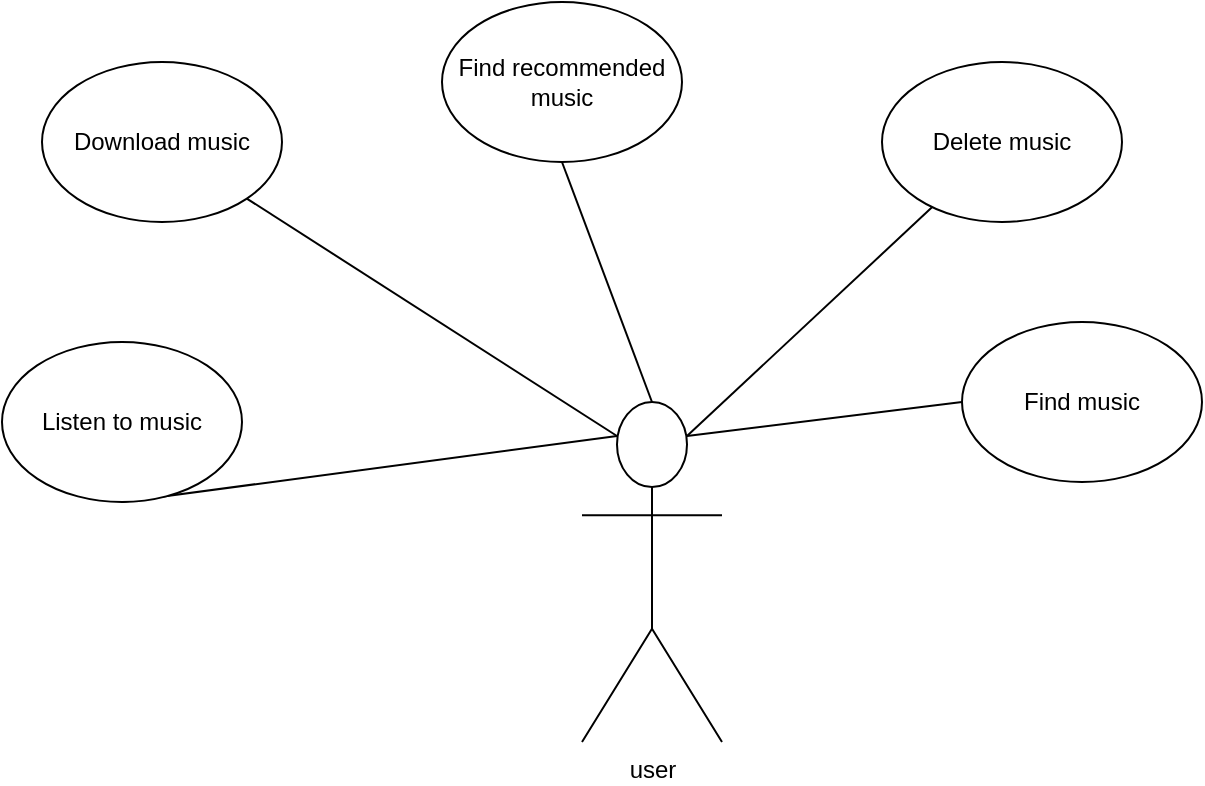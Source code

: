 <mxfile version="21.0.6" type="device"><diagram name="Page-1" id="e7e014a7-5840-1c2e-5031-d8a46d1fe8dd"><mxGraphModel dx="1050" dy="581" grid="1" gridSize="10" guides="1" tooltips="1" connect="1" arrows="1" fold="1" page="1" pageScale="1" pageWidth="1169" pageHeight="826" background="none" math="0" shadow="0"><root><mxCell id="0"/><mxCell id="1" parent="0"/><mxCell id="o2vA3dgnzIPdGuaSR66y-41" value="user" style="shape=umlActor;verticalLabelPosition=bottom;verticalAlign=top;html=1;outlineConnect=0;" parent="1" vertex="1"><mxGeometry x="470" y="350" width="70" height="170" as="geometry"/></mxCell><mxCell id="KBo0RnMSGEUdzfvzI1WN-1" value="" style="endArrow=none;html=1;rounded=0;exitX=0.75;exitY=0.1;exitDx=0;exitDy=0;exitPerimeter=0;" parent="1" source="o2vA3dgnzIPdGuaSR66y-41" target="KBo0RnMSGEUdzfvzI1WN-2" edge="1"><mxGeometry width="50" height="50" relative="1" as="geometry"><mxPoint x="547.426" y="251.716" as="sourcePoint"/><mxPoint x="610" y="120" as="targetPoint"/></mxGeometry></mxCell><mxCell id="KBo0RnMSGEUdzfvzI1WN-2" value="Delete music" style="ellipse;whiteSpace=wrap;html=1;" parent="1" vertex="1"><mxGeometry x="620" y="180" width="120" height="80" as="geometry"/></mxCell><mxCell id="KBo0RnMSGEUdzfvzI1WN-3" value="" style="endArrow=none;html=1;rounded=0;exitX=0.25;exitY=0.1;exitDx=0;exitDy=0;entryX=1;entryY=1;entryDx=0;entryDy=0;exitPerimeter=0;" parent="1" source="o2vA3dgnzIPdGuaSR66y-41" target="KBo0RnMSGEUdzfvzI1WN-4" edge="1"><mxGeometry width="50" height="50" relative="1" as="geometry"><mxPoint x="445" y="280" as="sourcePoint"/><mxPoint x="470" y="110" as="targetPoint"/></mxGeometry></mxCell><mxCell id="KBo0RnMSGEUdzfvzI1WN-4" value="Download music" style="ellipse;whiteSpace=wrap;html=1;" parent="1" vertex="1"><mxGeometry x="200" y="180" width="120" height="80" as="geometry"/></mxCell><mxCell id="KBo0RnMSGEUdzfvzI1WN-5" value="" style="endArrow=none;html=1;rounded=0;exitX=0.25;exitY=0.1;exitDx=0;exitDy=0;entryX=0.5;entryY=1;entryDx=0;entryDy=0;exitPerimeter=0;" parent="1" source="o2vA3dgnzIPdGuaSR66y-41" target="KBo0RnMSGEUdzfvzI1WN-6" edge="1"><mxGeometry width="50" height="50" relative="1" as="geometry"><mxPoint x="565" y="280" as="sourcePoint"/><mxPoint x="370" y="200" as="targetPoint"/><Array as="points"/></mxGeometry></mxCell><mxCell id="KBo0RnMSGEUdzfvzI1WN-6" value="Listen to music" style="ellipse;whiteSpace=wrap;html=1;" parent="1" vertex="1"><mxGeometry x="180" y="320" width="120" height="80" as="geometry"/></mxCell><mxCell id="KBo0RnMSGEUdzfvzI1WN-9" value="" style="endArrow=none;html=1;rounded=0;entryX=0.5;entryY=1;entryDx=0;entryDy=0;exitX=0.5;exitY=0;exitDx=0;exitDy=0;exitPerimeter=0;" parent="1" source="o2vA3dgnzIPdGuaSR66y-41" target="KBo0RnMSGEUdzfvzI1WN-10" edge="1"><mxGeometry width="50" height="50" relative="1" as="geometry"><mxPoint x="500" y="340" as="sourcePoint"/><mxPoint x="420" y="180" as="targetPoint"/></mxGeometry></mxCell><mxCell id="KBo0RnMSGEUdzfvzI1WN-10" value="Find recommended music" style="ellipse;whiteSpace=wrap;html=1;" parent="1" vertex="1"><mxGeometry x="400" y="150" width="120" height="80" as="geometry"/></mxCell><mxCell id="bHCDOWQy7f4E7eJepo6u-1" value="" style="endArrow=none;html=1;rounded=0;entryX=0.75;entryY=0.1;entryDx=0;entryDy=0;entryPerimeter=0;" parent="1" target="o2vA3dgnzIPdGuaSR66y-41" edge="1"><mxGeometry width="50" height="50" relative="1" as="geometry"><mxPoint x="660" y="350" as="sourcePoint"/><mxPoint x="547.426" y="308.284" as="targetPoint"/></mxGeometry></mxCell><mxCell id="bHCDOWQy7f4E7eJepo6u-2" value="Find music" style="ellipse;whiteSpace=wrap;html=1;" parent="1" vertex="1"><mxGeometry x="660" y="310" width="120" height="80" as="geometry"/></mxCell></root></mxGraphModel></diagram></mxfile>